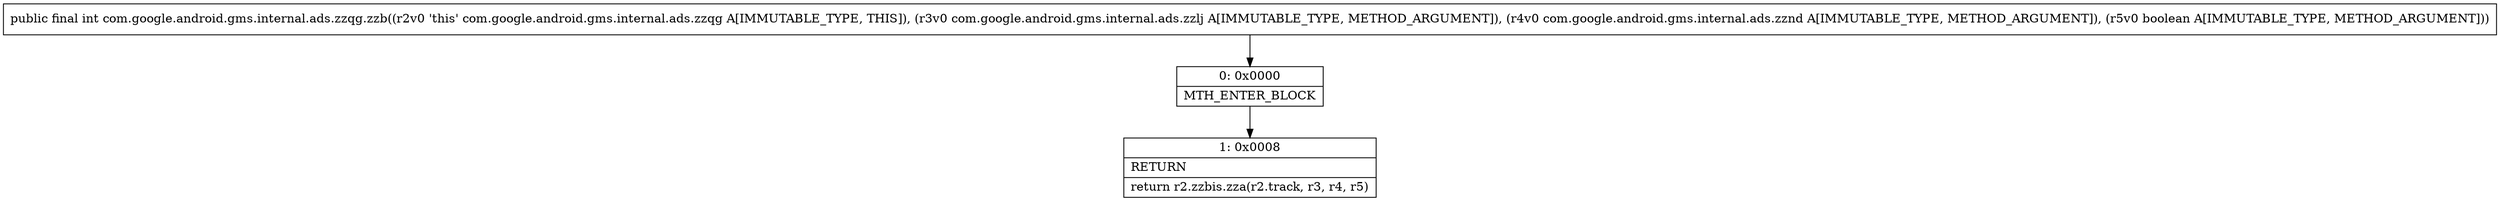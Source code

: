 digraph "CFG forcom.google.android.gms.internal.ads.zzqg.zzb(Lcom\/google\/android\/gms\/internal\/ads\/zzlj;Lcom\/google\/android\/gms\/internal\/ads\/zznd;Z)I" {
Node_0 [shape=record,label="{0\:\ 0x0000|MTH_ENTER_BLOCK\l}"];
Node_1 [shape=record,label="{1\:\ 0x0008|RETURN\l|return r2.zzbis.zza(r2.track, r3, r4, r5)\l}"];
MethodNode[shape=record,label="{public final int com.google.android.gms.internal.ads.zzqg.zzb((r2v0 'this' com.google.android.gms.internal.ads.zzqg A[IMMUTABLE_TYPE, THIS]), (r3v0 com.google.android.gms.internal.ads.zzlj A[IMMUTABLE_TYPE, METHOD_ARGUMENT]), (r4v0 com.google.android.gms.internal.ads.zznd A[IMMUTABLE_TYPE, METHOD_ARGUMENT]), (r5v0 boolean A[IMMUTABLE_TYPE, METHOD_ARGUMENT])) }"];
MethodNode -> Node_0;
Node_0 -> Node_1;
}

